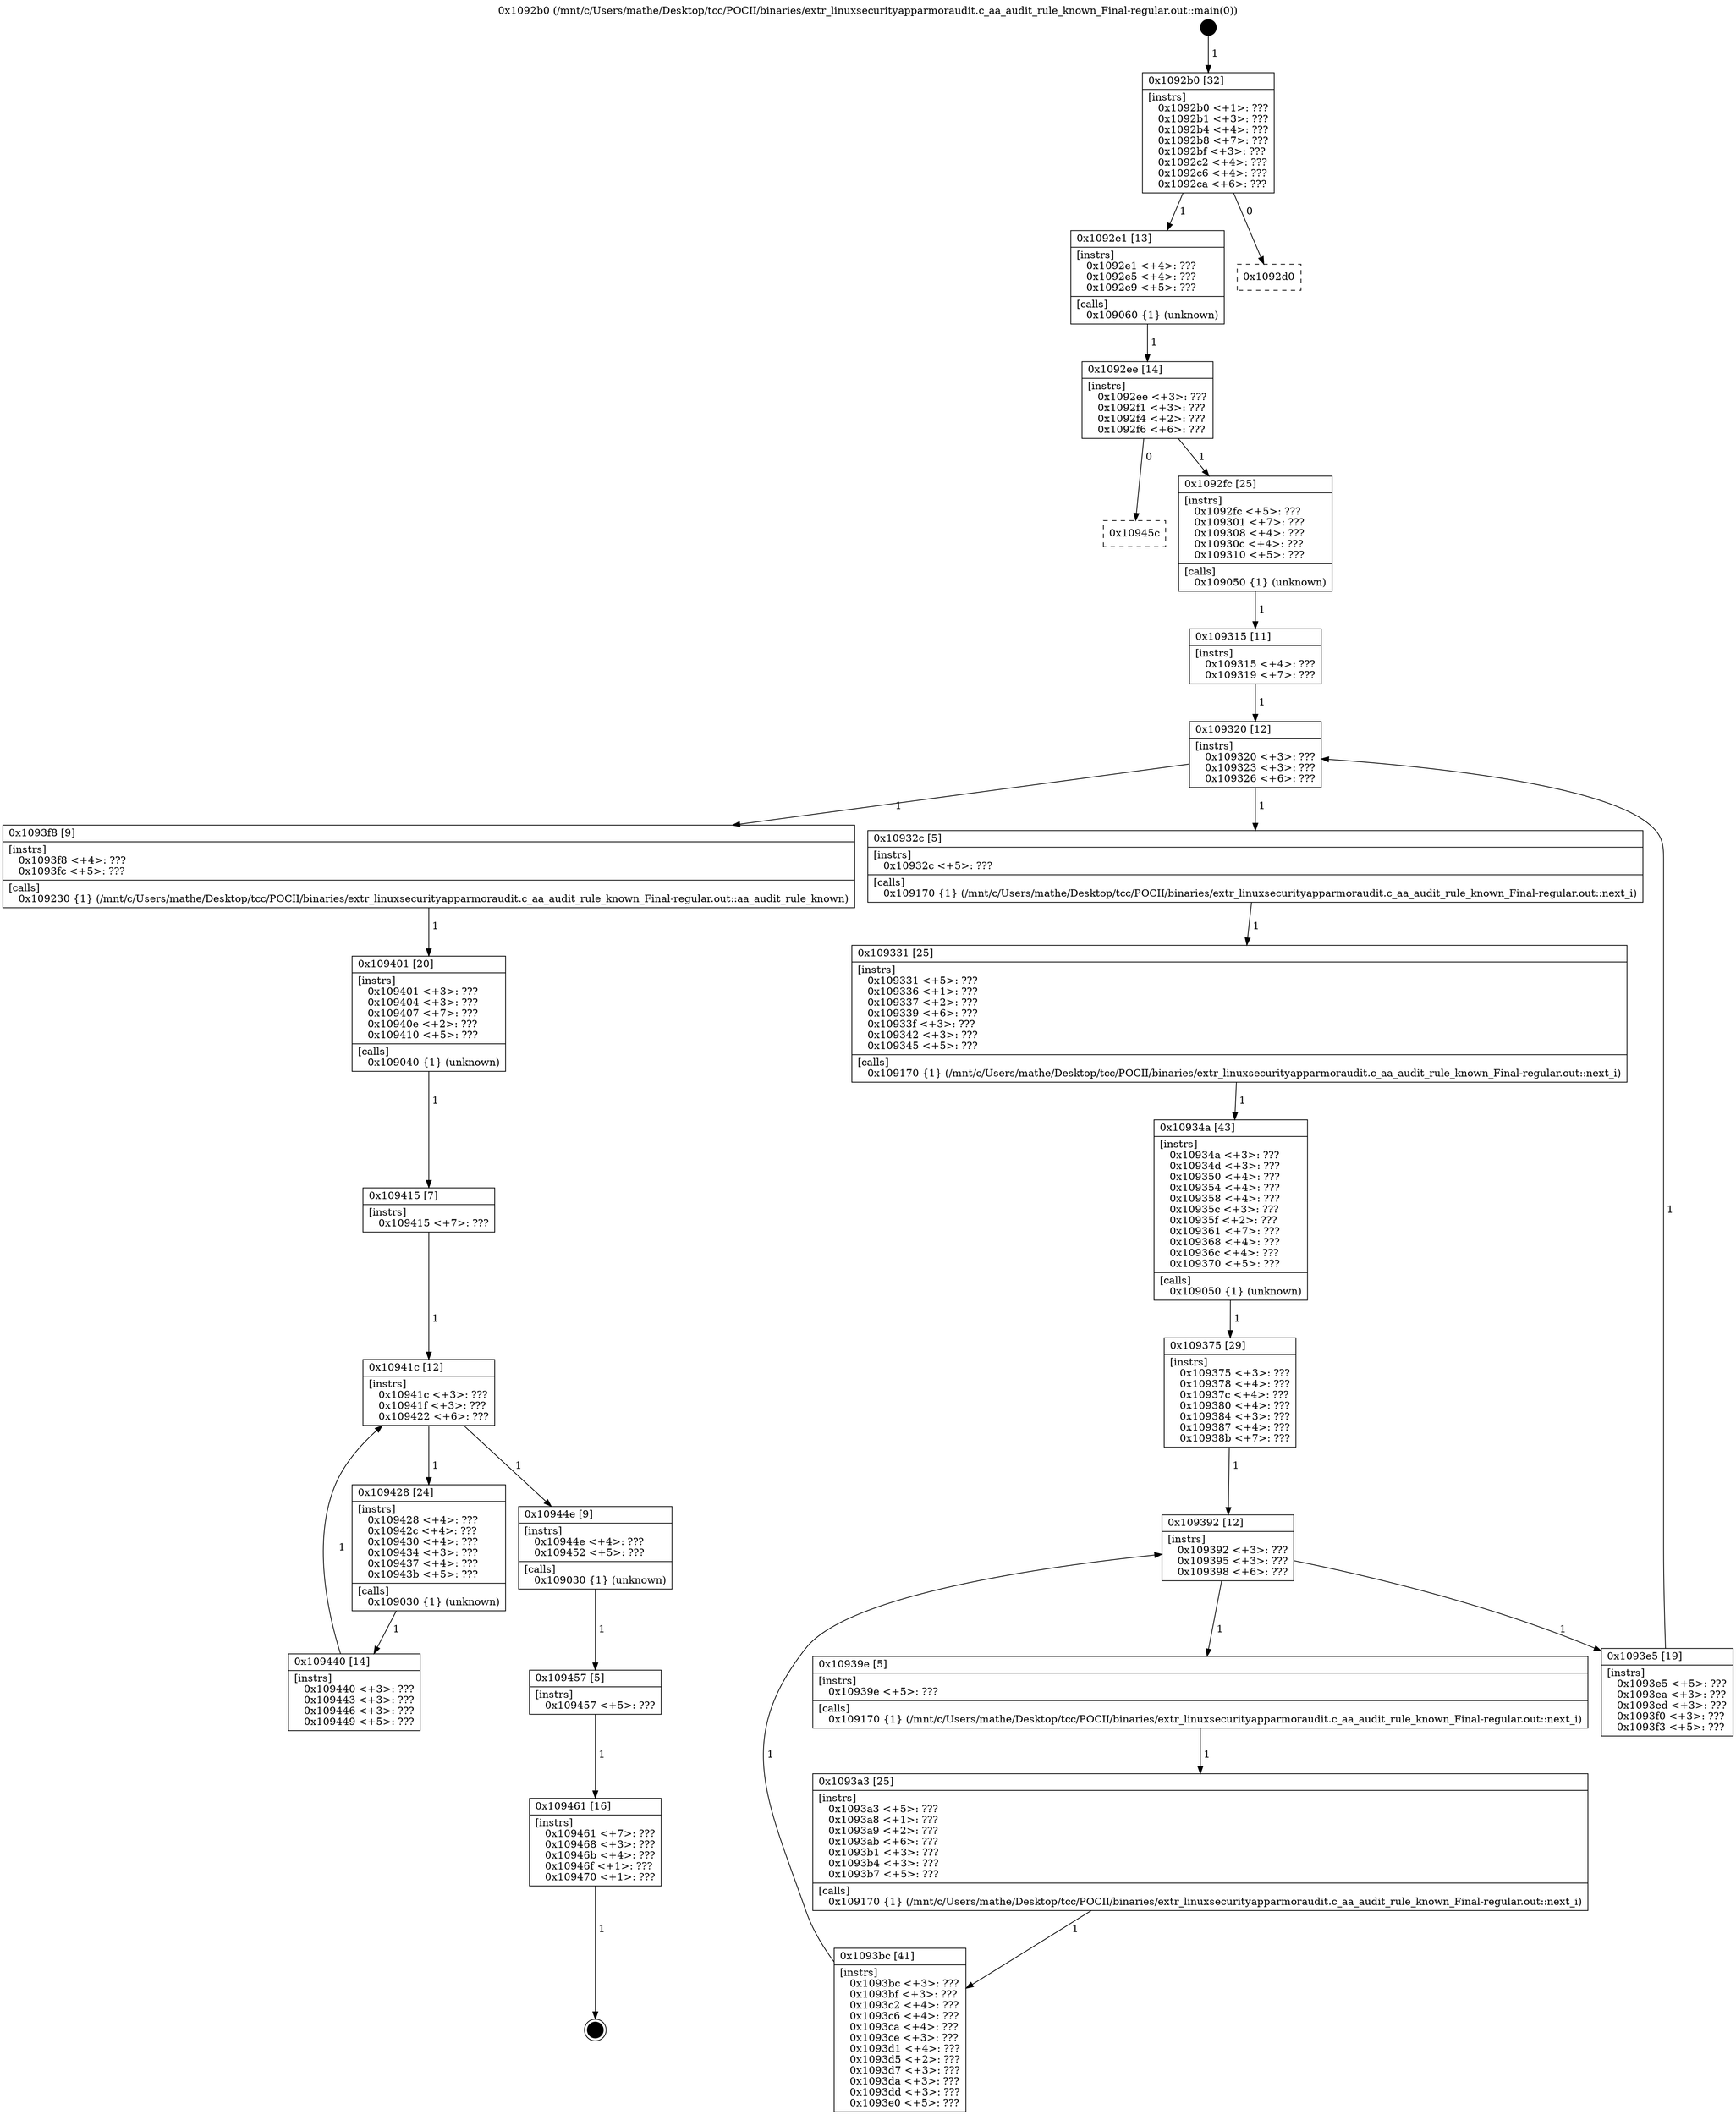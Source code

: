 digraph "0x1092b0" {
  label = "0x1092b0 (/mnt/c/Users/mathe/Desktop/tcc/POCII/binaries/extr_linuxsecurityapparmoraudit.c_aa_audit_rule_known_Final-regular.out::main(0))"
  labelloc = "t"
  node[shape=record]

  Entry [label="",width=0.3,height=0.3,shape=circle,fillcolor=black,style=filled]
  "0x1092b0" [label="{
     0x1092b0 [32]\l
     | [instrs]\l
     &nbsp;&nbsp;0x1092b0 \<+1\>: ???\l
     &nbsp;&nbsp;0x1092b1 \<+3\>: ???\l
     &nbsp;&nbsp;0x1092b4 \<+4\>: ???\l
     &nbsp;&nbsp;0x1092b8 \<+7\>: ???\l
     &nbsp;&nbsp;0x1092bf \<+3\>: ???\l
     &nbsp;&nbsp;0x1092c2 \<+4\>: ???\l
     &nbsp;&nbsp;0x1092c6 \<+4\>: ???\l
     &nbsp;&nbsp;0x1092ca \<+6\>: ???\l
  }"]
  "0x1092e1" [label="{
     0x1092e1 [13]\l
     | [instrs]\l
     &nbsp;&nbsp;0x1092e1 \<+4\>: ???\l
     &nbsp;&nbsp;0x1092e5 \<+4\>: ???\l
     &nbsp;&nbsp;0x1092e9 \<+5\>: ???\l
     | [calls]\l
     &nbsp;&nbsp;0x109060 \{1\} (unknown)\l
  }"]
  "0x1092d0" [label="{
     0x1092d0\l
  }", style=dashed]
  "0x1092ee" [label="{
     0x1092ee [14]\l
     | [instrs]\l
     &nbsp;&nbsp;0x1092ee \<+3\>: ???\l
     &nbsp;&nbsp;0x1092f1 \<+3\>: ???\l
     &nbsp;&nbsp;0x1092f4 \<+2\>: ???\l
     &nbsp;&nbsp;0x1092f6 \<+6\>: ???\l
  }"]
  "0x10945c" [label="{
     0x10945c\l
  }", style=dashed]
  "0x1092fc" [label="{
     0x1092fc [25]\l
     | [instrs]\l
     &nbsp;&nbsp;0x1092fc \<+5\>: ???\l
     &nbsp;&nbsp;0x109301 \<+7\>: ???\l
     &nbsp;&nbsp;0x109308 \<+4\>: ???\l
     &nbsp;&nbsp;0x10930c \<+4\>: ???\l
     &nbsp;&nbsp;0x109310 \<+5\>: ???\l
     | [calls]\l
     &nbsp;&nbsp;0x109050 \{1\} (unknown)\l
  }"]
  Exit [label="",width=0.3,height=0.3,shape=circle,fillcolor=black,style=filled,peripheries=2]
  "0x109320" [label="{
     0x109320 [12]\l
     | [instrs]\l
     &nbsp;&nbsp;0x109320 \<+3\>: ???\l
     &nbsp;&nbsp;0x109323 \<+3\>: ???\l
     &nbsp;&nbsp;0x109326 \<+6\>: ???\l
  }"]
  "0x1093f8" [label="{
     0x1093f8 [9]\l
     | [instrs]\l
     &nbsp;&nbsp;0x1093f8 \<+4\>: ???\l
     &nbsp;&nbsp;0x1093fc \<+5\>: ???\l
     | [calls]\l
     &nbsp;&nbsp;0x109230 \{1\} (/mnt/c/Users/mathe/Desktop/tcc/POCII/binaries/extr_linuxsecurityapparmoraudit.c_aa_audit_rule_known_Final-regular.out::aa_audit_rule_known)\l
  }"]
  "0x10932c" [label="{
     0x10932c [5]\l
     | [instrs]\l
     &nbsp;&nbsp;0x10932c \<+5\>: ???\l
     | [calls]\l
     &nbsp;&nbsp;0x109170 \{1\} (/mnt/c/Users/mathe/Desktop/tcc/POCII/binaries/extr_linuxsecurityapparmoraudit.c_aa_audit_rule_known_Final-regular.out::next_i)\l
  }"]
  "0x109331" [label="{
     0x109331 [25]\l
     | [instrs]\l
     &nbsp;&nbsp;0x109331 \<+5\>: ???\l
     &nbsp;&nbsp;0x109336 \<+1\>: ???\l
     &nbsp;&nbsp;0x109337 \<+2\>: ???\l
     &nbsp;&nbsp;0x109339 \<+6\>: ???\l
     &nbsp;&nbsp;0x10933f \<+3\>: ???\l
     &nbsp;&nbsp;0x109342 \<+3\>: ???\l
     &nbsp;&nbsp;0x109345 \<+5\>: ???\l
     | [calls]\l
     &nbsp;&nbsp;0x109170 \{1\} (/mnt/c/Users/mathe/Desktop/tcc/POCII/binaries/extr_linuxsecurityapparmoraudit.c_aa_audit_rule_known_Final-regular.out::next_i)\l
  }"]
  "0x10934a" [label="{
     0x10934a [43]\l
     | [instrs]\l
     &nbsp;&nbsp;0x10934a \<+3\>: ???\l
     &nbsp;&nbsp;0x10934d \<+3\>: ???\l
     &nbsp;&nbsp;0x109350 \<+4\>: ???\l
     &nbsp;&nbsp;0x109354 \<+4\>: ???\l
     &nbsp;&nbsp;0x109358 \<+4\>: ???\l
     &nbsp;&nbsp;0x10935c \<+3\>: ???\l
     &nbsp;&nbsp;0x10935f \<+2\>: ???\l
     &nbsp;&nbsp;0x109361 \<+7\>: ???\l
     &nbsp;&nbsp;0x109368 \<+4\>: ???\l
     &nbsp;&nbsp;0x10936c \<+4\>: ???\l
     &nbsp;&nbsp;0x109370 \<+5\>: ???\l
     | [calls]\l
     &nbsp;&nbsp;0x109050 \{1\} (unknown)\l
  }"]
  "0x109392" [label="{
     0x109392 [12]\l
     | [instrs]\l
     &nbsp;&nbsp;0x109392 \<+3\>: ???\l
     &nbsp;&nbsp;0x109395 \<+3\>: ???\l
     &nbsp;&nbsp;0x109398 \<+6\>: ???\l
  }"]
  "0x1093e5" [label="{
     0x1093e5 [19]\l
     | [instrs]\l
     &nbsp;&nbsp;0x1093e5 \<+5\>: ???\l
     &nbsp;&nbsp;0x1093ea \<+3\>: ???\l
     &nbsp;&nbsp;0x1093ed \<+3\>: ???\l
     &nbsp;&nbsp;0x1093f0 \<+3\>: ???\l
     &nbsp;&nbsp;0x1093f3 \<+5\>: ???\l
  }"]
  "0x10939e" [label="{
     0x10939e [5]\l
     | [instrs]\l
     &nbsp;&nbsp;0x10939e \<+5\>: ???\l
     | [calls]\l
     &nbsp;&nbsp;0x109170 \{1\} (/mnt/c/Users/mathe/Desktop/tcc/POCII/binaries/extr_linuxsecurityapparmoraudit.c_aa_audit_rule_known_Final-regular.out::next_i)\l
  }"]
  "0x1093a3" [label="{
     0x1093a3 [25]\l
     | [instrs]\l
     &nbsp;&nbsp;0x1093a3 \<+5\>: ???\l
     &nbsp;&nbsp;0x1093a8 \<+1\>: ???\l
     &nbsp;&nbsp;0x1093a9 \<+2\>: ???\l
     &nbsp;&nbsp;0x1093ab \<+6\>: ???\l
     &nbsp;&nbsp;0x1093b1 \<+3\>: ???\l
     &nbsp;&nbsp;0x1093b4 \<+3\>: ???\l
     &nbsp;&nbsp;0x1093b7 \<+5\>: ???\l
     | [calls]\l
     &nbsp;&nbsp;0x109170 \{1\} (/mnt/c/Users/mathe/Desktop/tcc/POCII/binaries/extr_linuxsecurityapparmoraudit.c_aa_audit_rule_known_Final-regular.out::next_i)\l
  }"]
  "0x1093bc" [label="{
     0x1093bc [41]\l
     | [instrs]\l
     &nbsp;&nbsp;0x1093bc \<+3\>: ???\l
     &nbsp;&nbsp;0x1093bf \<+3\>: ???\l
     &nbsp;&nbsp;0x1093c2 \<+4\>: ???\l
     &nbsp;&nbsp;0x1093c6 \<+4\>: ???\l
     &nbsp;&nbsp;0x1093ca \<+4\>: ???\l
     &nbsp;&nbsp;0x1093ce \<+3\>: ???\l
     &nbsp;&nbsp;0x1093d1 \<+4\>: ???\l
     &nbsp;&nbsp;0x1093d5 \<+2\>: ???\l
     &nbsp;&nbsp;0x1093d7 \<+3\>: ???\l
     &nbsp;&nbsp;0x1093da \<+3\>: ???\l
     &nbsp;&nbsp;0x1093dd \<+3\>: ???\l
     &nbsp;&nbsp;0x1093e0 \<+5\>: ???\l
  }"]
  "0x109375" [label="{
     0x109375 [29]\l
     | [instrs]\l
     &nbsp;&nbsp;0x109375 \<+3\>: ???\l
     &nbsp;&nbsp;0x109378 \<+4\>: ???\l
     &nbsp;&nbsp;0x10937c \<+4\>: ???\l
     &nbsp;&nbsp;0x109380 \<+4\>: ???\l
     &nbsp;&nbsp;0x109384 \<+3\>: ???\l
     &nbsp;&nbsp;0x109387 \<+4\>: ???\l
     &nbsp;&nbsp;0x10938b \<+7\>: ???\l
  }"]
  "0x109461" [label="{
     0x109461 [16]\l
     | [instrs]\l
     &nbsp;&nbsp;0x109461 \<+7\>: ???\l
     &nbsp;&nbsp;0x109468 \<+3\>: ???\l
     &nbsp;&nbsp;0x10946b \<+4\>: ???\l
     &nbsp;&nbsp;0x10946f \<+1\>: ???\l
     &nbsp;&nbsp;0x109470 \<+1\>: ???\l
  }"]
  "0x109315" [label="{
     0x109315 [11]\l
     | [instrs]\l
     &nbsp;&nbsp;0x109315 \<+4\>: ???\l
     &nbsp;&nbsp;0x109319 \<+7\>: ???\l
  }"]
  "0x109401" [label="{
     0x109401 [20]\l
     | [instrs]\l
     &nbsp;&nbsp;0x109401 \<+3\>: ???\l
     &nbsp;&nbsp;0x109404 \<+3\>: ???\l
     &nbsp;&nbsp;0x109407 \<+7\>: ???\l
     &nbsp;&nbsp;0x10940e \<+2\>: ???\l
     &nbsp;&nbsp;0x109410 \<+5\>: ???\l
     | [calls]\l
     &nbsp;&nbsp;0x109040 \{1\} (unknown)\l
  }"]
  "0x10941c" [label="{
     0x10941c [12]\l
     | [instrs]\l
     &nbsp;&nbsp;0x10941c \<+3\>: ???\l
     &nbsp;&nbsp;0x10941f \<+3\>: ???\l
     &nbsp;&nbsp;0x109422 \<+6\>: ???\l
  }"]
  "0x10944e" [label="{
     0x10944e [9]\l
     | [instrs]\l
     &nbsp;&nbsp;0x10944e \<+4\>: ???\l
     &nbsp;&nbsp;0x109452 \<+5\>: ???\l
     | [calls]\l
     &nbsp;&nbsp;0x109030 \{1\} (unknown)\l
  }"]
  "0x109428" [label="{
     0x109428 [24]\l
     | [instrs]\l
     &nbsp;&nbsp;0x109428 \<+4\>: ???\l
     &nbsp;&nbsp;0x10942c \<+4\>: ???\l
     &nbsp;&nbsp;0x109430 \<+4\>: ???\l
     &nbsp;&nbsp;0x109434 \<+3\>: ???\l
     &nbsp;&nbsp;0x109437 \<+4\>: ???\l
     &nbsp;&nbsp;0x10943b \<+5\>: ???\l
     | [calls]\l
     &nbsp;&nbsp;0x109030 \{1\} (unknown)\l
  }"]
  "0x109440" [label="{
     0x109440 [14]\l
     | [instrs]\l
     &nbsp;&nbsp;0x109440 \<+3\>: ???\l
     &nbsp;&nbsp;0x109443 \<+3\>: ???\l
     &nbsp;&nbsp;0x109446 \<+3\>: ???\l
     &nbsp;&nbsp;0x109449 \<+5\>: ???\l
  }"]
  "0x109415" [label="{
     0x109415 [7]\l
     | [instrs]\l
     &nbsp;&nbsp;0x109415 \<+7\>: ???\l
  }"]
  "0x109457" [label="{
     0x109457 [5]\l
     | [instrs]\l
     &nbsp;&nbsp;0x109457 \<+5\>: ???\l
  }"]
  Entry -> "0x1092b0" [label=" 1"]
  "0x1092b0" -> "0x1092e1" [label=" 1"]
  "0x1092b0" -> "0x1092d0" [label=" 0"]
  "0x1092e1" -> "0x1092ee" [label=" 1"]
  "0x1092ee" -> "0x10945c" [label=" 0"]
  "0x1092ee" -> "0x1092fc" [label=" 1"]
  "0x109461" -> Exit [label=" 1"]
  "0x1092fc" -> "0x109315" [label=" 1"]
  "0x109320" -> "0x1093f8" [label=" 1"]
  "0x109320" -> "0x10932c" [label=" 1"]
  "0x10932c" -> "0x109331" [label=" 1"]
  "0x109331" -> "0x10934a" [label=" 1"]
  "0x10934a" -> "0x109375" [label=" 1"]
  "0x109392" -> "0x1093e5" [label=" 1"]
  "0x109392" -> "0x10939e" [label=" 1"]
  "0x10939e" -> "0x1093a3" [label=" 1"]
  "0x1093a3" -> "0x1093bc" [label=" 1"]
  "0x109375" -> "0x109392" [label=" 1"]
  "0x1093bc" -> "0x109392" [label=" 1"]
  "0x109457" -> "0x109461" [label=" 1"]
  "0x109315" -> "0x109320" [label=" 1"]
  "0x1093e5" -> "0x109320" [label=" 1"]
  "0x1093f8" -> "0x109401" [label=" 1"]
  "0x109401" -> "0x109415" [label=" 1"]
  "0x10941c" -> "0x10944e" [label=" 1"]
  "0x10941c" -> "0x109428" [label=" 1"]
  "0x109428" -> "0x109440" [label=" 1"]
  "0x109415" -> "0x10941c" [label=" 1"]
  "0x109440" -> "0x10941c" [label=" 1"]
  "0x10944e" -> "0x109457" [label=" 1"]
}
